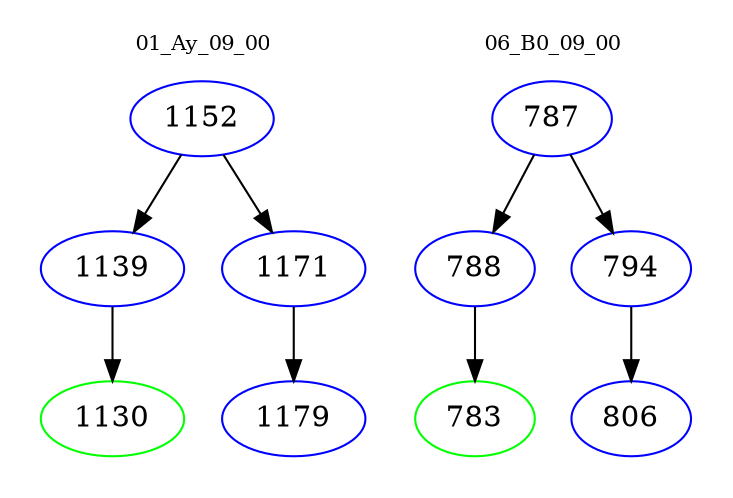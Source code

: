 digraph{
subgraph cluster_0 {
color = white
label = "01_Ay_09_00";
fontsize=10;
T0_1152 [label="1152", color="blue"]
T0_1152 -> T0_1139 [color="black"]
T0_1139 [label="1139", color="blue"]
T0_1139 -> T0_1130 [color="black"]
T0_1130 [label="1130", color="green"]
T0_1152 -> T0_1171 [color="black"]
T0_1171 [label="1171", color="blue"]
T0_1171 -> T0_1179 [color="black"]
T0_1179 [label="1179", color="blue"]
}
subgraph cluster_1 {
color = white
label = "06_B0_09_00";
fontsize=10;
T1_787 [label="787", color="blue"]
T1_787 -> T1_788 [color="black"]
T1_788 [label="788", color="blue"]
T1_788 -> T1_783 [color="black"]
T1_783 [label="783", color="green"]
T1_787 -> T1_794 [color="black"]
T1_794 [label="794", color="blue"]
T1_794 -> T1_806 [color="black"]
T1_806 [label="806", color="blue"]
}
}
